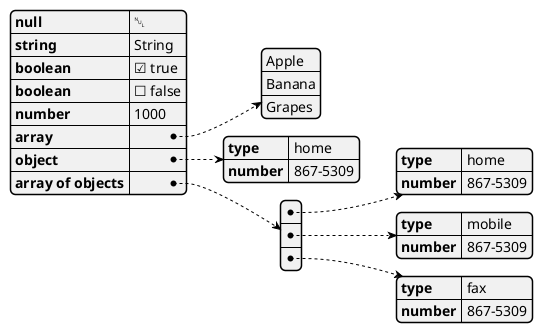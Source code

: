 @startjson Data_Types

{
  "null" : null,
  "string" : "String", 
  "boolean" : true,
  "boolean" : false, 
  "number" : 1000,
  "array": ["Apple", "Banana", "Grapes"],
  "object": { "type": "home", "number": "867-5309"},
  "array of objects" :
  [
  { "type": "home", "number": "867-5309"},
  { "type": "mobile", "number": "867-5309"},
  { "type": "fax", "number": "867-5309"} ]
}

@endjson